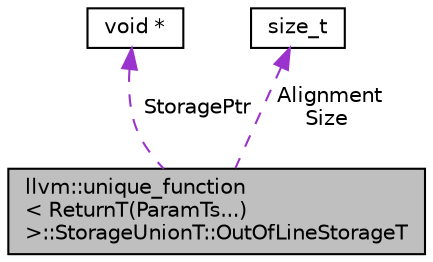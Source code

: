 digraph "llvm::unique_function&lt; ReturnT(ParamTs...)&gt;::StorageUnionT::OutOfLineStorageT"
{
 // LATEX_PDF_SIZE
  bgcolor="transparent";
  edge [fontname="Helvetica",fontsize="10",labelfontname="Helvetica",labelfontsize="10"];
  node [fontname="Helvetica",fontsize="10",shape="box"];
  Node1 [label="llvm::unique_function\l\< ReturnT(ParamTs...)\l\>::StorageUnionT::OutOfLineStorageT",height=0.2,width=0.4,color="black", fillcolor="grey75", style="filled", fontcolor="black",tooltip=" "];
  Node2 -> Node1 [dir="back",color="darkorchid3",fontsize="10",style="dashed",label=" StoragePtr" ,fontname="Helvetica"];
  Node2 [label="void *",height=0.2,width=0.4,color="black",tooltip=" "];
  Node3 -> Node1 [dir="back",color="darkorchid3",fontsize="10",style="dashed",label=" Alignment\nSize" ,fontname="Helvetica"];
  Node3 [label="size_t",height=0.2,width=0.4,color="black",URL="$classsize__t.html",tooltip=" "];
}
